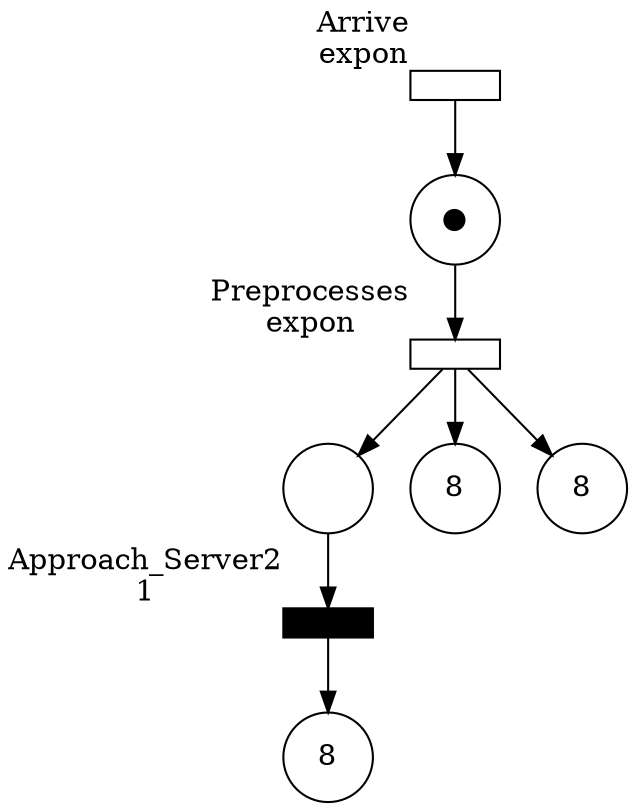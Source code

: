 digraph {
	Preprocess [label=<&#9679;> fixedsize=true height=0.6 shape=circle width=0.6]
	"Production Process" [label="" fixedsize=true height=0.6 shape=circle width=0.6]
	PhEnegery1 [label=8 fixedsize=true height=0.6 shape=circle width=0.6]
	PhWaste1 [label=8 fixedsize=true height=0.6 shape=circle width=0.6]
	PhEnegery2 [label=8 fixedsize=true height=0.6 shape=circle width=0.6]
	Arrive [label="" color=black fixedsize=true height=0.2 shape=rectangle width=0.6 xlabel="Arrive
expon"]
	Arrive -> Preprocess
	Preprocesses [label="" color=black fixedsize=true height=0.2 shape=rectangle width=0.6 xlabel="Preprocesses
expon"]
	Preprocess -> Preprocesses
	Preprocesses -> "Production Process"
	Preprocesses -> PhEnegery1
	Preprocesses -> PhWaste1
	Approach_Server2 [label="" color=black fixedsize=true height=0.2 shape=rectangle style=filled width=0.6 xlabel="Approach_Server2
1"]
	"Production Process" -> Approach_Server2
	Approach_Server2 -> PhEnegery2
}
